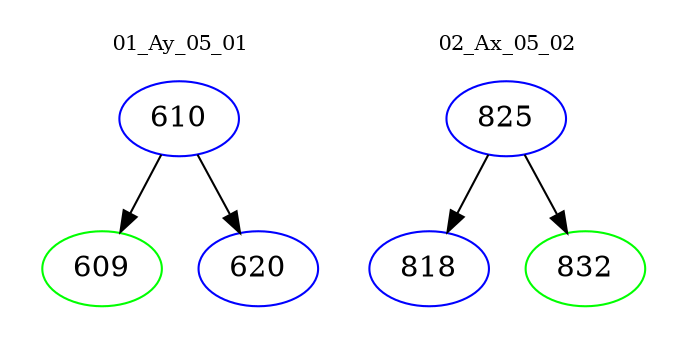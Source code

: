digraph{
subgraph cluster_0 {
color = white
label = "01_Ay_05_01";
fontsize=10;
T0_610 [label="610", color="blue"]
T0_610 -> T0_609 [color="black"]
T0_609 [label="609", color="green"]
T0_610 -> T0_620 [color="black"]
T0_620 [label="620", color="blue"]
}
subgraph cluster_1 {
color = white
label = "02_Ax_05_02";
fontsize=10;
T1_825 [label="825", color="blue"]
T1_825 -> T1_818 [color="black"]
T1_818 [label="818", color="blue"]
T1_825 -> T1_832 [color="black"]
T1_832 [label="832", color="green"]
}
}
